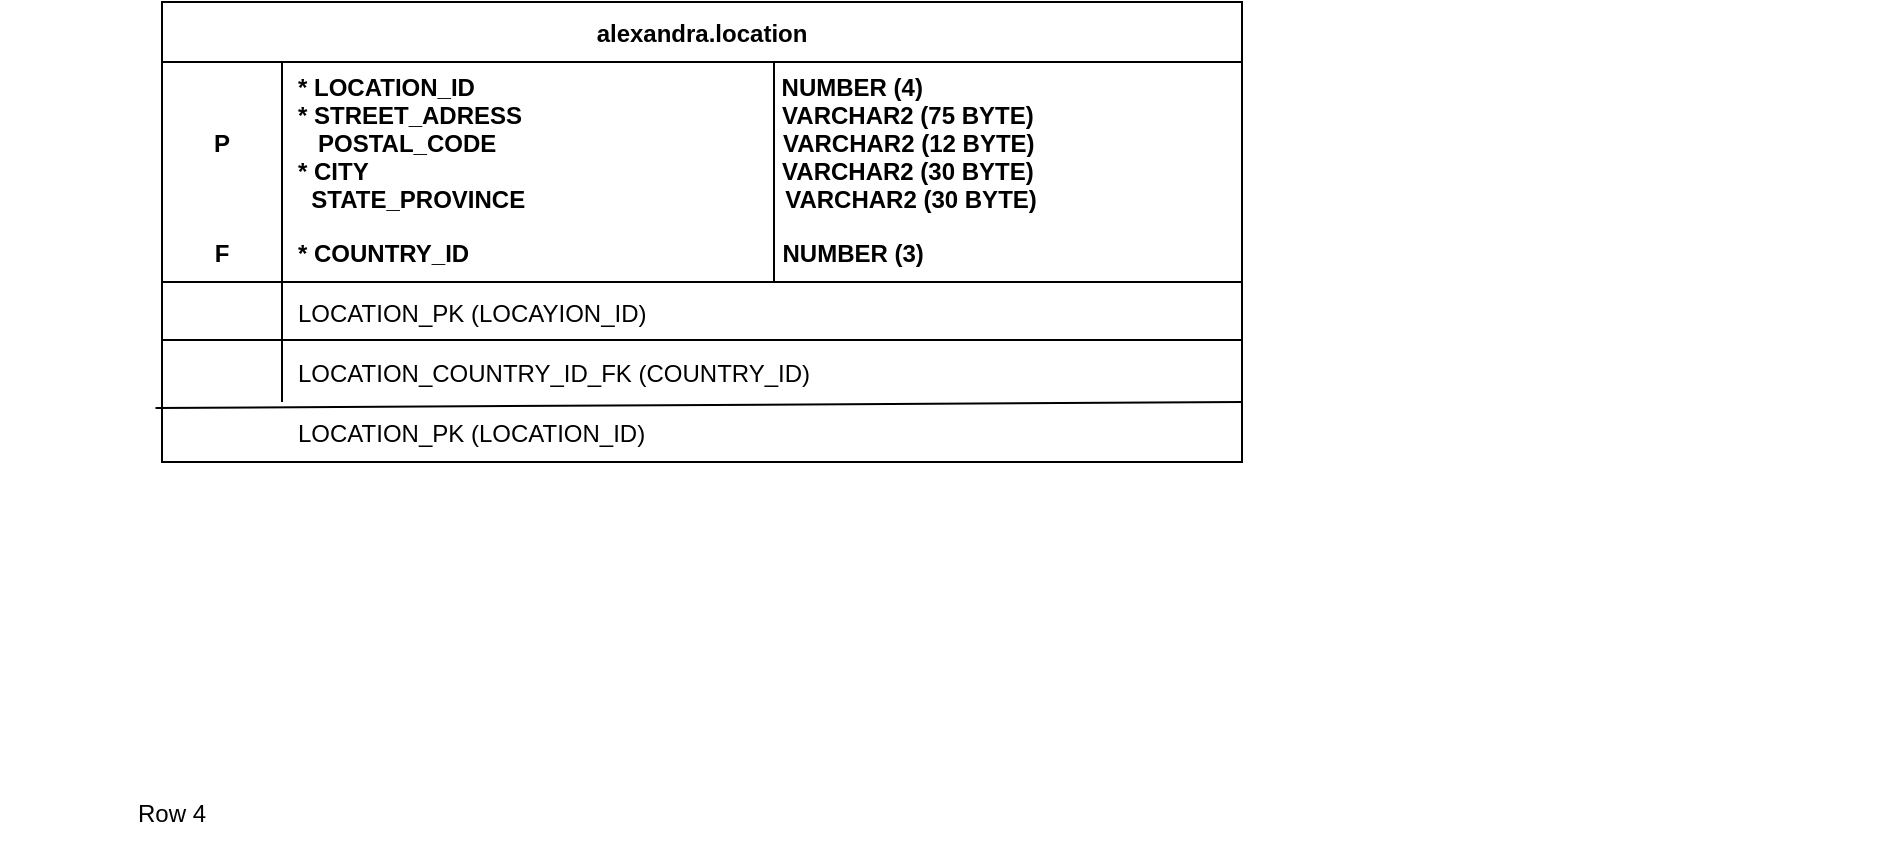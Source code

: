 <mxfile version="13.10.4" type="github">
  <diagram id="fHeVgNO0WyCNrRHH2woC" name="Page-1">
    <mxGraphModel dx="832" dy="445" grid="1" gridSize="10" guides="1" tooltips="1" connect="1" arrows="1" fold="1" page="1" pageScale="1" pageWidth="850" pageHeight="1100" math="0" shadow="0">
      <root>
        <mxCell id="0" />
        <mxCell id="1" parent="0" />
        <mxCell id="hhulfD7d4bxJUT3jshQG-16" value="alexandra.location" style="shape=table;startSize=30;container=1;collapsible=1;childLayout=tableLayout;fixedRows=1;rowLines=0;fontStyle=1;align=center;resizeLast=1;" vertex="1" parent="1">
          <mxGeometry x="170" y="20" width="540" height="230" as="geometry" />
        </mxCell>
        <mxCell id="hhulfD7d4bxJUT3jshQG-17" value="" style="shape=partialRectangle;collapsible=0;dropTarget=0;pointerEvents=0;fillColor=none;top=0;left=0;bottom=0;right=0;points=[[0,0.5],[1,0.5]];portConstraint=eastwest;" vertex="1" parent="hhulfD7d4bxJUT3jshQG-16">
          <mxGeometry y="30" width="540" height="80" as="geometry" />
        </mxCell>
        <mxCell id="hhulfD7d4bxJUT3jshQG-18" value="P" style="shape=partialRectangle;connectable=0;fillColor=none;top=0;left=0;bottom=0;right=0;fontStyle=1;overflow=hidden;" vertex="1" parent="hhulfD7d4bxJUT3jshQG-17">
          <mxGeometry width="60" height="80" as="geometry" />
        </mxCell>
        <mxCell id="hhulfD7d4bxJUT3jshQG-19" value="* LOCATION_ID                                              NUMBER (4)&#xa;* STREET_ADRESS                                       VARCHAR2 (75 BYTE)&#xa;   POSTAL_CODE                                           VARCHAR2 (12 BYTE)&#xa;* CITY                                                              VARCHAR2 (30 BYTE)&#xa;  STATE_PROVINCE                                       VARCHAR2 (30 BYTE)" style="shape=partialRectangle;connectable=0;fillColor=none;top=0;left=0;bottom=0;right=0;align=left;spacingLeft=6;fontStyle=1;overflow=hidden;" vertex="1" parent="hhulfD7d4bxJUT3jshQG-17">
          <mxGeometry x="60" width="480" height="80" as="geometry" />
        </mxCell>
        <mxCell id="hhulfD7d4bxJUT3jshQG-20" value="" style="shape=partialRectangle;collapsible=0;dropTarget=0;pointerEvents=0;fillColor=none;top=0;left=0;bottom=1;right=0;points=[[0,0.5],[1,0.5]];portConstraint=eastwest;" vertex="1" parent="hhulfD7d4bxJUT3jshQG-16">
          <mxGeometry y="110" width="540" height="30" as="geometry" />
        </mxCell>
        <mxCell id="hhulfD7d4bxJUT3jshQG-21" value="F" style="shape=partialRectangle;connectable=0;fillColor=none;top=0;left=0;bottom=0;right=0;fontStyle=1;overflow=hidden;" vertex="1" parent="hhulfD7d4bxJUT3jshQG-20">
          <mxGeometry width="60" height="30" as="geometry" />
        </mxCell>
        <mxCell id="hhulfD7d4bxJUT3jshQG-22" value="* COUNTRY_ID                                               NUMBER (3)" style="shape=partialRectangle;connectable=0;fillColor=none;top=0;left=0;bottom=0;right=0;align=left;spacingLeft=6;fontStyle=1;overflow=hidden;" vertex="1" parent="hhulfD7d4bxJUT3jshQG-20">
          <mxGeometry x="60" width="480" height="30" as="geometry" />
        </mxCell>
        <mxCell id="hhulfD7d4bxJUT3jshQG-23" value="" style="shape=partialRectangle;collapsible=0;dropTarget=0;pointerEvents=0;fillColor=none;top=0;left=0;bottom=0;right=0;points=[[0,0.5],[1,0.5]];portConstraint=eastwest;" vertex="1" parent="hhulfD7d4bxJUT3jshQG-16">
          <mxGeometry y="140" width="540" height="30" as="geometry" />
        </mxCell>
        <mxCell id="hhulfD7d4bxJUT3jshQG-24" value="" style="shape=partialRectangle;connectable=0;fillColor=none;top=0;left=0;bottom=0;right=0;editable=1;overflow=hidden;" vertex="1" parent="hhulfD7d4bxJUT3jshQG-23">
          <mxGeometry width="60" height="30" as="geometry" />
        </mxCell>
        <mxCell id="hhulfD7d4bxJUT3jshQG-25" value="LOCATION_PK (LOCAYION_ID)" style="shape=partialRectangle;connectable=0;fillColor=none;top=0;left=0;bottom=0;right=0;align=left;spacingLeft=6;overflow=hidden;" vertex="1" parent="hhulfD7d4bxJUT3jshQG-23">
          <mxGeometry x="60" width="480" height="30" as="geometry" />
        </mxCell>
        <mxCell id="hhulfD7d4bxJUT3jshQG-26" value="" style="shape=partialRectangle;collapsible=0;dropTarget=0;pointerEvents=0;fillColor=none;top=0;left=0;bottom=0;right=0;points=[[0,0.5],[1,0.5]];portConstraint=eastwest;" vertex="1" parent="hhulfD7d4bxJUT3jshQG-16">
          <mxGeometry y="170" width="540" height="30" as="geometry" />
        </mxCell>
        <mxCell id="hhulfD7d4bxJUT3jshQG-27" value="" style="shape=partialRectangle;connectable=0;fillColor=none;top=0;left=0;bottom=0;right=0;editable=1;overflow=hidden;" vertex="1" parent="hhulfD7d4bxJUT3jshQG-26">
          <mxGeometry width="60" height="30" as="geometry" />
        </mxCell>
        <mxCell id="hhulfD7d4bxJUT3jshQG-28" value="LOCATION_COUNTRY_ID_FK (COUNTRY_ID)" style="shape=partialRectangle;connectable=0;fillColor=none;top=0;left=0;bottom=0;right=0;align=left;spacingLeft=6;overflow=hidden;" vertex="1" parent="hhulfD7d4bxJUT3jshQG-26">
          <mxGeometry x="60" width="480" height="30" as="geometry" />
        </mxCell>
        <mxCell id="hhulfD7d4bxJUT3jshQG-40" value="" style="endArrow=none;html=1;entryX=1;entryY=-0.033;entryDx=0;entryDy=0;entryPerimeter=0;exitX=0;exitY=0.967;exitDx=0;exitDy=0;exitPerimeter=0;" edge="1" parent="hhulfD7d4bxJUT3jshQG-16" source="hhulfD7d4bxJUT3jshQG-23" target="hhulfD7d4bxJUT3jshQG-26">
          <mxGeometry width="50" height="50" relative="1" as="geometry">
            <mxPoint x="230" y="300" as="sourcePoint" />
            <mxPoint x="280" y="250" as="targetPoint" />
          </mxGeometry>
        </mxCell>
        <mxCell id="hhulfD7d4bxJUT3jshQG-31" value="" style="shape=partialRectangle;collapsible=0;dropTarget=0;pointerEvents=0;fillColor=none;top=0;left=0;bottom=0;right=0;points=[[0,0.5],[1,0.5]];portConstraint=eastwest;" vertex="1" parent="1">
          <mxGeometry x="90" y="410" width="390" height="30" as="geometry" />
        </mxCell>
        <mxCell id="hhulfD7d4bxJUT3jshQG-32" value="" style="shape=partialRectangle;connectable=0;fillColor=none;top=0;left=0;bottom=0;right=0;editable=1;overflow=hidden;" vertex="1" parent="hhulfD7d4bxJUT3jshQG-31">
          <mxGeometry width="60" height="30" as="geometry" />
        </mxCell>
        <mxCell id="hhulfD7d4bxJUT3jshQG-33" value="Row 4" style="shape=partialRectangle;connectable=0;fillColor=none;top=0;left=0;bottom=0;right=0;align=left;spacingLeft=6;overflow=hidden;" vertex="1" parent="hhulfD7d4bxJUT3jshQG-31">
          <mxGeometry x="60" width="330" height="30" as="geometry" />
        </mxCell>
        <mxCell id="hhulfD7d4bxJUT3jshQG-34" value="" style="endArrow=none;html=1;rounded=0;" edge="1" parent="1">
          <mxGeometry relative="1" as="geometry">
            <mxPoint x="476" y="160" as="sourcePoint" />
            <mxPoint x="476" y="60" as="targetPoint" />
            <Array as="points">
              <mxPoint x="476" y="50" />
            </Array>
          </mxGeometry>
        </mxCell>
        <mxCell id="hhulfD7d4bxJUT3jshQG-38" value="&lt;div class=&quot;mxCellEditor mxPlainTextEditor&quot; contenteditable=&quot;true&quot; style=&quot;background: url(&amp;quot;data:image/gif;base64,R0lGODlhMAAwAIAAAP///wAAACH5BAEAAAAALAAAAAAwADAAAAIxhI+py+0Po5y02ouz3rz7D4biSJbmiabqyrbuC8fyTNf2jef6zvf+DwwKh8Si8egpAAA7&amp;quot;); border-color: transparent; border-style: solid; display: inline-block; position: relative; overflow: visible; overflow-wrap: normal; border-width: 0px; min-width: 1px; resize: none; padding: 0px; margin: 0px; color: rgb(0, 0, 0); font-style: normal; font-variant-ligatures: normal; font-variant-caps: normal; letter-spacing: normal; orphans: 2; text-indent: 0px; text-transform: none; widows: 2; word-spacing: 0px; -webkit-text-stroke-width: 0px; text-decoration-thickness: initial; text-decoration-style: initial; text-decoration-color: initial; min-height: 1em; line-height: 1.2; font-weight: bold; font-size: 12px; z-index: 5; font-family: Helvetica; text-align: left; outline: none; white-space: nowrap; left: 1107px; top: 548px; transform-origin: 0px 0px; transform: scale(1, 1) translate(0%, -50%);&quot;&gt;&lt;br class=&quot;Apple-interchange-newline&quot;&gt;* LOCATION_ID                                              NUMBER (4)&lt;br style=&quot;padding: 0px; margin: 0px;&quot;&gt;&lt;br style=&quot;padding: 0px; margin: 0px;&quot;&gt;&lt;/div&gt;&lt;img src=&quot;data:image/png;base64,iVBORw0KGgoAAAANSUhEUgAAAAcAAAAEBAMAAACw6DhOAAAAGFBMVEUzMzP///9tbW1QUFCKiopBQUF8fHxfX1/IXlmXAAAAFElEQVQImWNgNVdzYBAUFBRggLMAEzYBy29kEPgAAAAASUVORK5CYII=&quot; border=&quot;0&quot; style=&quot;color: rgb(0, 0, 0); font-family: Helvetica, Arial, sans-serif; font-size: 0px; font-style: normal; font-variant-ligatures: normal; font-variant-caps: normal; font-weight: 400; letter-spacing: normal; orphans: 2; text-align: start; text-indent: 0px; text-transform: none; white-space: normal; widows: 2; word-spacing: 0px; -webkit-text-stroke-width: 0px; text-decoration-thickness: initial; text-decoration-style: initial; text-decoration-color: initial; position: absolute; cursor: pointer; width: 7px; height: 4px; padding: 4px 2px; left: 1573px; top: 541px;&quot;&gt;&lt;img src=&quot;data:image/png;base64,iVBORw0KGgoAAAANSUhEUgAAAAcAAAAEBAMAAACw6DhOAAAAGFBMVEUzMzP///9tbW1QUFCKiopBQUF8fHxfX1/IXlmXAAAAFElEQVQImWNgNVdzYBAUFBRggLMAEzYBy29kEPgAAAAASUVORK5CYII=&quot; border=&quot;0&quot; style=&quot;color: rgb(0, 0, 0); font-family: Helvetica, Arial, sans-serif; font-size: 0px; font-style: normal; font-variant-ligatures: normal; font-variant-caps: normal; font-weight: 400; letter-spacing: normal; orphans: 2; text-align: start; text-indent: 0px; text-transform: none; white-space: normal; widows: 2; word-spacing: 0px; -webkit-text-stroke-width: 0px; text-decoration-thickness: initial; text-decoration-style: initial; text-decoration-color: initial; position: absolute; cursor: pointer; width: 7px; height: 4px; padding: 4px 2px; left: 1573px; top: 571px;&quot;&gt;&lt;br class=&quot;Apple-interchange-newline&quot;&gt;" style="text;whiteSpace=wrap;html=1;" vertex="1" parent="1">
          <mxGeometry x="700" y="120" width="340" height="60" as="geometry" />
        </mxCell>
        <mxCell id="hhulfD7d4bxJUT3jshQG-39" value="LOCATION_PK (LOCATION_ID)" style="shape=partialRectangle;connectable=0;fillColor=none;top=0;left=0;bottom=0;right=0;align=left;spacingLeft=6;overflow=hidden;" vertex="1" parent="1">
          <mxGeometry x="230" y="220" width="480" height="30" as="geometry" />
        </mxCell>
        <mxCell id="hhulfD7d4bxJUT3jshQG-41" value="" style="endArrow=none;html=1;" edge="1" parent="1" source="hhulfD7d4bxJUT3jshQG-26">
          <mxGeometry width="50" height="50" relative="1" as="geometry">
            <mxPoint x="380" y="300" as="sourcePoint" />
            <mxPoint x="710" y="210" as="targetPoint" />
          </mxGeometry>
        </mxCell>
        <mxCell id="hhulfD7d4bxJUT3jshQG-42" value="" style="endArrow=none;html=1;exitX=-0.006;exitY=1.1;exitDx=0;exitDy=0;exitPerimeter=0;" edge="1" parent="1" source="hhulfD7d4bxJUT3jshQG-26">
          <mxGeometry width="50" height="50" relative="1" as="geometry">
            <mxPoint x="380" y="300" as="sourcePoint" />
            <mxPoint x="710" y="220" as="targetPoint" />
          </mxGeometry>
        </mxCell>
      </root>
    </mxGraphModel>
  </diagram>
</mxfile>
